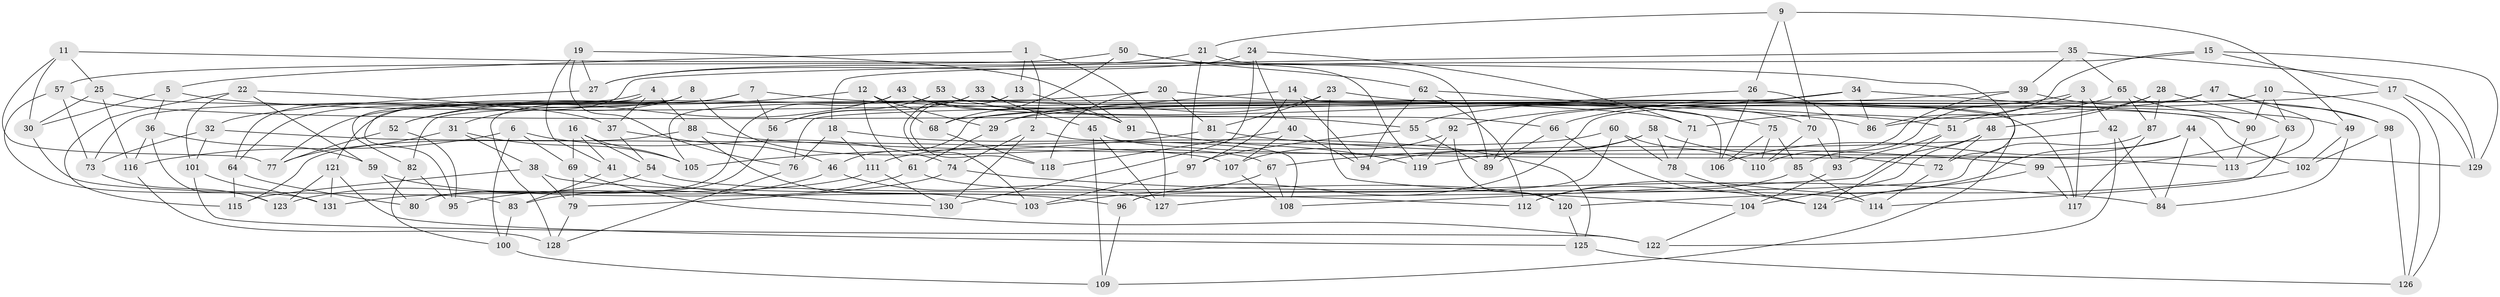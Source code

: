 // coarse degree distribution, {4: 0.375, 6: 0.575, 5: 0.05}
// Generated by graph-tools (version 1.1) at 2025/42/03/06/25 10:42:21]
// undirected, 131 vertices, 262 edges
graph export_dot {
graph [start="1"]
  node [color=gray90,style=filled];
  1;
  2;
  3;
  4;
  5;
  6;
  7;
  8;
  9;
  10;
  11;
  12;
  13;
  14;
  15;
  16;
  17;
  18;
  19;
  20;
  21;
  22;
  23;
  24;
  25;
  26;
  27;
  28;
  29;
  30;
  31;
  32;
  33;
  34;
  35;
  36;
  37;
  38;
  39;
  40;
  41;
  42;
  43;
  44;
  45;
  46;
  47;
  48;
  49;
  50;
  51;
  52;
  53;
  54;
  55;
  56;
  57;
  58;
  59;
  60;
  61;
  62;
  63;
  64;
  65;
  66;
  67;
  68;
  69;
  70;
  71;
  72;
  73;
  74;
  75;
  76;
  77;
  78;
  79;
  80;
  81;
  82;
  83;
  84;
  85;
  86;
  87;
  88;
  89;
  90;
  91;
  92;
  93;
  94;
  95;
  96;
  97;
  98;
  99;
  100;
  101;
  102;
  103;
  104;
  105;
  106;
  107;
  108;
  109;
  110;
  111;
  112;
  113;
  114;
  115;
  116;
  117;
  118;
  119;
  120;
  121;
  122;
  123;
  124;
  125;
  126;
  127;
  128;
  129;
  130;
  131;
  1 -- 5;
  1 -- 2;
  1 -- 127;
  1 -- 13;
  2 -- 74;
  2 -- 108;
  2 -- 130;
  3 -- 42;
  3 -- 85;
  3 -- 117;
  3 -- 66;
  4 -- 88;
  4 -- 82;
  4 -- 73;
  4 -- 37;
  5 -- 30;
  5 -- 86;
  5 -- 36;
  6 -- 116;
  6 -- 69;
  6 -- 100;
  6 -- 74;
  7 -- 77;
  7 -- 51;
  7 -- 56;
  7 -- 121;
  8 -- 64;
  8 -- 95;
  8 -- 31;
  8 -- 67;
  9 -- 49;
  9 -- 70;
  9 -- 26;
  9 -- 21;
  10 -- 126;
  10 -- 63;
  10 -- 46;
  10 -- 90;
  11 -- 25;
  11 -- 77;
  11 -- 72;
  11 -- 30;
  12 -- 52;
  12 -- 61;
  12 -- 68;
  12 -- 29;
  13 -- 118;
  13 -- 91;
  13 -- 103;
  14 -- 68;
  14 -- 94;
  14 -- 109;
  14 -- 97;
  15 -- 17;
  15 -- 86;
  15 -- 129;
  15 -- 18;
  16 -- 69;
  16 -- 105;
  16 -- 54;
  16 -- 41;
  17 -- 29;
  17 -- 129;
  17 -- 126;
  18 -- 76;
  18 -- 125;
  18 -- 111;
  19 -- 76;
  19 -- 27;
  19 -- 91;
  19 -- 41;
  20 -- 118;
  20 -- 117;
  20 -- 81;
  20 -- 82;
  21 -- 89;
  21 -- 27;
  21 -- 97;
  22 -- 101;
  22 -- 59;
  22 -- 37;
  22 -- 115;
  23 -- 104;
  23 -- 81;
  23 -- 29;
  23 -- 49;
  24 -- 130;
  24 -- 40;
  24 -- 27;
  24 -- 71;
  25 -- 71;
  25 -- 30;
  25 -- 116;
  26 -- 93;
  26 -- 106;
  26 -- 55;
  27 -- 32;
  28 -- 87;
  28 -- 86;
  28 -- 48;
  28 -- 63;
  29 -- 61;
  30 -- 83;
  31 -- 77;
  31 -- 105;
  31 -- 38;
  32 -- 73;
  32 -- 101;
  32 -- 107;
  33 -- 45;
  33 -- 105;
  33 -- 102;
  33 -- 56;
  34 -- 92;
  34 -- 76;
  34 -- 86;
  34 -- 90;
  35 -- 65;
  35 -- 39;
  35 -- 64;
  35 -- 129;
  36 -- 59;
  36 -- 123;
  36 -- 116;
  37 -- 46;
  37 -- 54;
  38 -- 115;
  38 -- 112;
  38 -- 79;
  39 -- 89;
  39 -- 110;
  39 -- 98;
  40 -- 94;
  40 -- 107;
  40 -- 118;
  41 -- 130;
  41 -- 83;
  42 -- 122;
  42 -- 67;
  42 -- 84;
  43 -- 80;
  43 -- 55;
  43 -- 91;
  43 -- 52;
  44 -- 106;
  44 -- 113;
  44 -- 112;
  44 -- 84;
  45 -- 127;
  45 -- 109;
  45 -- 129;
  46 -- 127;
  46 -- 95;
  47 -- 98;
  47 -- 51;
  47 -- 96;
  47 -- 113;
  48 -- 108;
  48 -- 72;
  48 -- 104;
  49 -- 84;
  49 -- 102;
  50 -- 68;
  50 -- 119;
  50 -- 62;
  50 -- 57;
  51 -- 93;
  51 -- 124;
  52 -- 95;
  52 -- 77;
  53 -- 106;
  53 -- 56;
  53 -- 70;
  53 -- 128;
  54 -- 114;
  54 -- 123;
  55 -- 89;
  55 -- 97;
  56 -- 80;
  57 -- 66;
  57 -- 131;
  57 -- 73;
  58 -- 94;
  58 -- 78;
  58 -- 119;
  58 -- 72;
  59 -- 96;
  59 -- 80;
  60 -- 96;
  60 -- 78;
  60 -- 110;
  60 -- 111;
  61 -- 120;
  61 -- 83;
  62 -- 94;
  62 -- 75;
  62 -- 112;
  63 -- 114;
  63 -- 99;
  64 -- 115;
  64 -- 80;
  65 -- 71;
  65 -- 90;
  65 -- 87;
  66 -- 89;
  66 -- 124;
  67 -- 108;
  67 -- 103;
  68 -- 118;
  69 -- 122;
  69 -- 79;
  70 -- 110;
  70 -- 93;
  71 -- 78;
  72 -- 114;
  73 -- 123;
  74 -- 84;
  74 -- 79;
  75 -- 85;
  75 -- 106;
  75 -- 110;
  76 -- 128;
  78 -- 124;
  79 -- 128;
  81 -- 99;
  81 -- 105;
  82 -- 95;
  82 -- 100;
  83 -- 100;
  85 -- 114;
  85 -- 112;
  87 -- 127;
  87 -- 117;
  88 -- 103;
  88 -- 113;
  88 -- 115;
  90 -- 113;
  91 -- 119;
  92 -- 107;
  92 -- 120;
  92 -- 119;
  93 -- 104;
  96 -- 109;
  97 -- 103;
  98 -- 126;
  98 -- 102;
  99 -- 117;
  99 -- 124;
  100 -- 109;
  101 -- 122;
  101 -- 131;
  102 -- 120;
  104 -- 122;
  107 -- 108;
  111 -- 130;
  111 -- 131;
  116 -- 128;
  120 -- 125;
  121 -- 123;
  121 -- 131;
  121 -- 125;
  125 -- 126;
}
